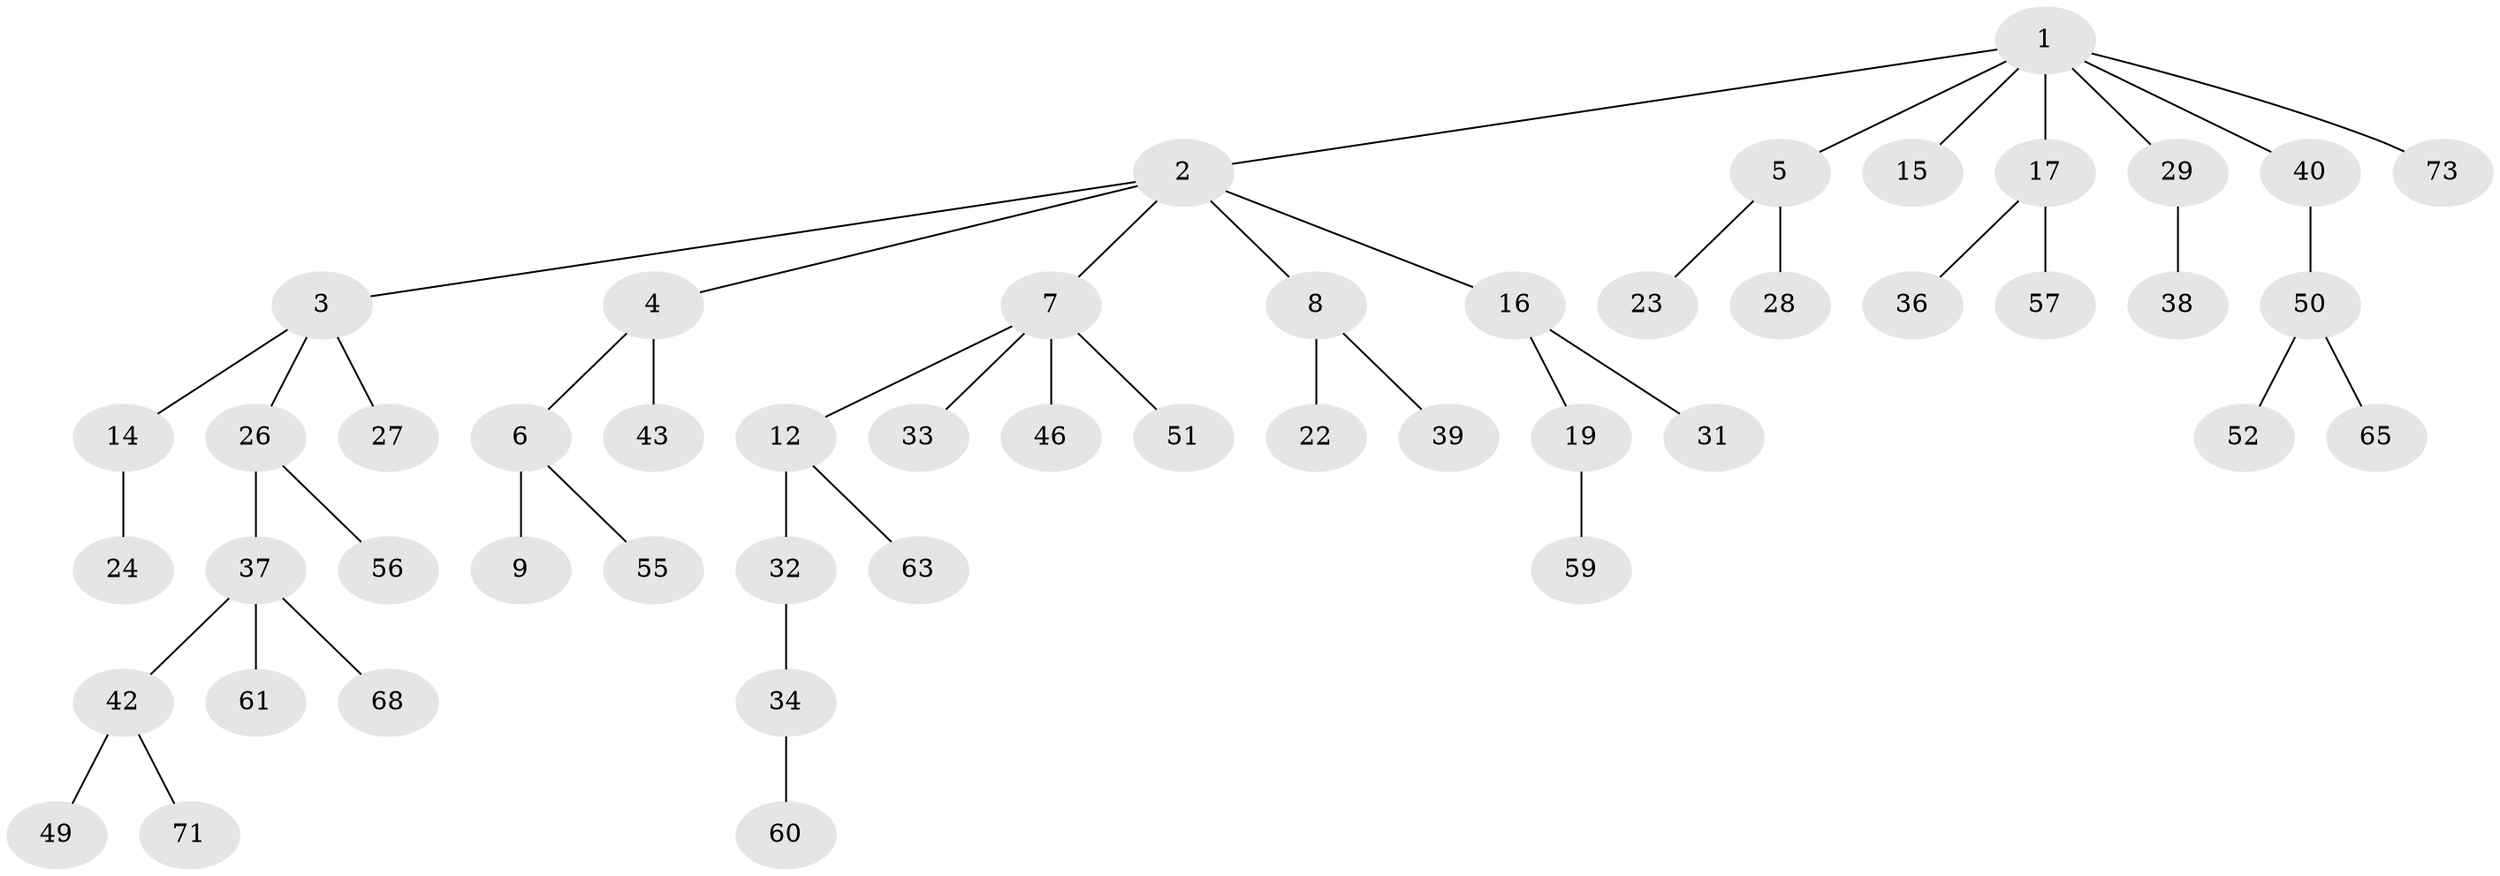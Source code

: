 // Generated by graph-tools (version 1.1) at 2025/52/02/27/25 19:52:10]
// undirected, 49 vertices, 48 edges
graph export_dot {
graph [start="1"]
  node [color=gray90,style=filled];
  1 [super="+10"];
  2 [super="+76"];
  3 [super="+47"];
  4 [super="+11"];
  5 [super="+20"];
  6;
  7 [super="+13"];
  8 [super="+18"];
  9 [super="+62"];
  12 [super="+53"];
  14 [super="+35"];
  15;
  16 [super="+54"];
  17 [super="+41"];
  19 [super="+21"];
  22 [super="+58"];
  23 [super="+25"];
  24;
  26 [super="+64"];
  27;
  28 [super="+48"];
  29 [super="+30"];
  31;
  32 [super="+44"];
  33 [super="+69"];
  34 [super="+66"];
  36;
  37 [super="+45"];
  38;
  39;
  40 [super="+75"];
  42 [super="+70"];
  43 [super="+78"];
  46;
  49 [super="+77"];
  50 [super="+72"];
  51;
  52;
  55 [super="+67"];
  56;
  57;
  59;
  60;
  61;
  63;
  65;
  68;
  71 [super="+74"];
  73;
  1 -- 2;
  1 -- 5;
  1 -- 29;
  1 -- 73;
  1 -- 40;
  1 -- 17;
  1 -- 15;
  2 -- 3;
  2 -- 4;
  2 -- 7;
  2 -- 8;
  2 -- 16;
  3 -- 14;
  3 -- 26;
  3 -- 27;
  4 -- 6;
  4 -- 43;
  5 -- 28;
  5 -- 23;
  6 -- 9;
  6 -- 55;
  7 -- 12;
  7 -- 33;
  7 -- 46;
  7 -- 51;
  8 -- 22;
  8 -- 39;
  12 -- 32;
  12 -- 63;
  14 -- 24;
  16 -- 19;
  16 -- 31;
  17 -- 36;
  17 -- 57;
  19 -- 59;
  26 -- 37;
  26 -- 56;
  29 -- 38;
  32 -- 34;
  34 -- 60;
  37 -- 42;
  37 -- 68;
  37 -- 61;
  40 -- 50;
  42 -- 49;
  42 -- 71;
  50 -- 52;
  50 -- 65;
}

